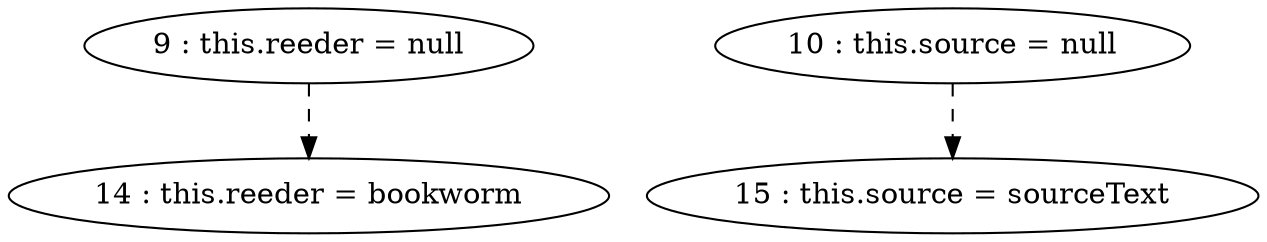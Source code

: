 digraph G {
"9 : this.reeder = null"
"9 : this.reeder = null" -> "14 : this.reeder = bookworm" [style=dashed]
"10 : this.source = null"
"10 : this.source = null" -> "15 : this.source = sourceText" [style=dashed]
"14 : this.reeder = bookworm"
"15 : this.source = sourceText"
}